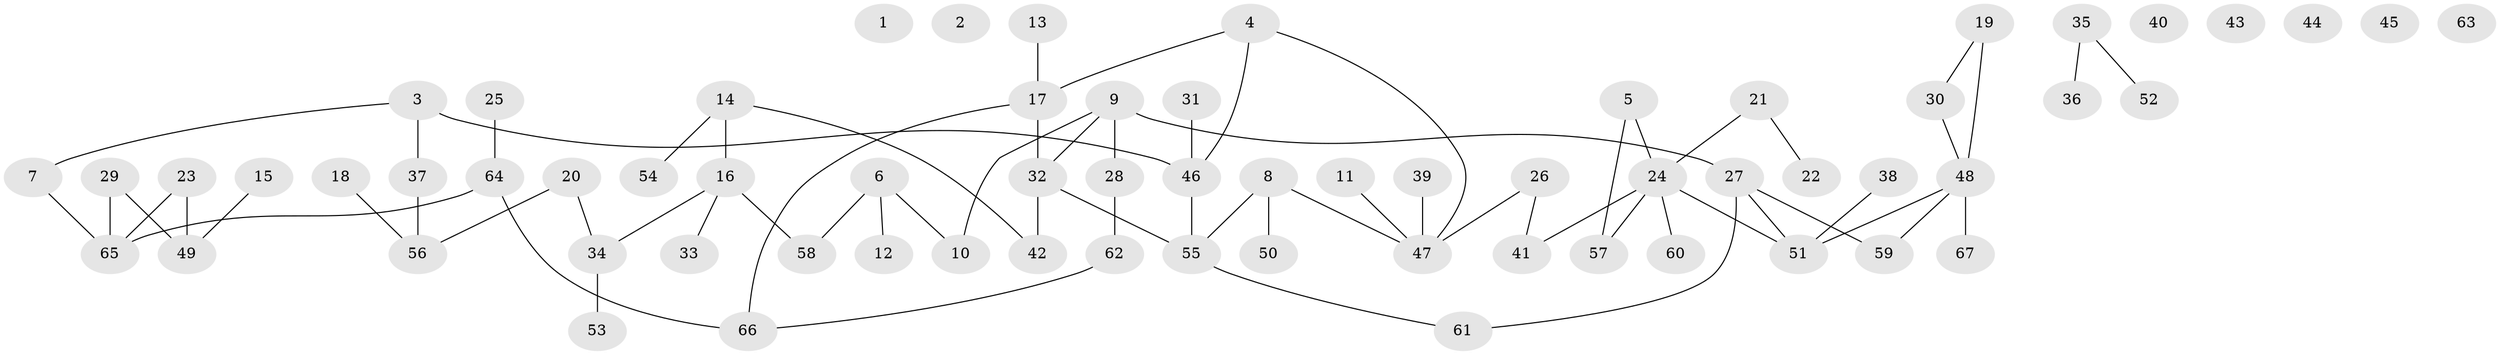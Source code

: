 // Generated by graph-tools (version 1.1) at 2025/38/03/09/25 04:38:58]
// undirected, 67 vertices, 70 edges
graph export_dot {
graph [start="1"]
  node [color=gray90,style=filled];
  1;
  2;
  3;
  4;
  5;
  6;
  7;
  8;
  9;
  10;
  11;
  12;
  13;
  14;
  15;
  16;
  17;
  18;
  19;
  20;
  21;
  22;
  23;
  24;
  25;
  26;
  27;
  28;
  29;
  30;
  31;
  32;
  33;
  34;
  35;
  36;
  37;
  38;
  39;
  40;
  41;
  42;
  43;
  44;
  45;
  46;
  47;
  48;
  49;
  50;
  51;
  52;
  53;
  54;
  55;
  56;
  57;
  58;
  59;
  60;
  61;
  62;
  63;
  64;
  65;
  66;
  67;
  3 -- 7;
  3 -- 37;
  3 -- 46;
  4 -- 17;
  4 -- 46;
  4 -- 47;
  5 -- 24;
  5 -- 57;
  6 -- 10;
  6 -- 12;
  6 -- 58;
  7 -- 65;
  8 -- 47;
  8 -- 50;
  8 -- 55;
  9 -- 10;
  9 -- 27;
  9 -- 28;
  9 -- 32;
  11 -- 47;
  13 -- 17;
  14 -- 16;
  14 -- 42;
  14 -- 54;
  15 -- 49;
  16 -- 33;
  16 -- 34;
  16 -- 58;
  17 -- 32;
  17 -- 66;
  18 -- 56;
  19 -- 30;
  19 -- 48;
  20 -- 34;
  20 -- 56;
  21 -- 22;
  21 -- 24;
  23 -- 49;
  23 -- 65;
  24 -- 41;
  24 -- 51;
  24 -- 57;
  24 -- 60;
  25 -- 64;
  26 -- 41;
  26 -- 47;
  27 -- 51;
  27 -- 59;
  27 -- 61;
  28 -- 62;
  29 -- 49;
  29 -- 65;
  30 -- 48;
  31 -- 46;
  32 -- 42;
  32 -- 55;
  34 -- 53;
  35 -- 36;
  35 -- 52;
  37 -- 56;
  38 -- 51;
  39 -- 47;
  46 -- 55;
  48 -- 51;
  48 -- 59;
  48 -- 67;
  55 -- 61;
  62 -- 66;
  64 -- 65;
  64 -- 66;
}
